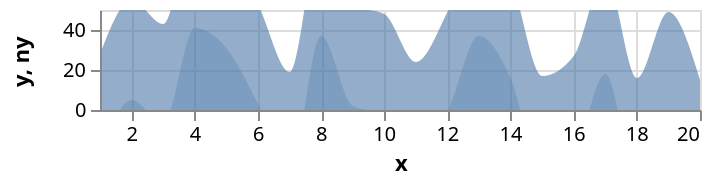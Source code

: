 {
    "$schema": "https://vega.github.io/schema/vega/v3.0.json",
    "description": "Horizon Graph with 2 layers",
    "autosize": "pad",
    "padding": 5,
    "width": 300,
    "height": 50,
    "style": "cell",
    "data": [
        {
            "name": "source_0",
            "values": [
                {
                    "x": 1,
                    "y": 28
                },
                {
                    "x": 2,
                    "y": 55
                },
                {
                    "x": 3,
                    "y": 43
                },
                {
                    "x": 4,
                    "y": 91
                },
                {
                    "x": 5,
                    "y": 81
                },
                {
                    "x": 6,
                    "y": 53
                },
                {
                    "x": 7,
                    "y": 19
                },
                {
                    "x": 8,
                    "y": 87
                },
                {
                    "x": 9,
                    "y": 52
                },
                {
                    "x": 10,
                    "y": 48
                },
                {
                    "x": 11,
                    "y": 24
                },
                {
                    "x": 12,
                    "y": 49
                },
                {
                    "x": 13,
                    "y": 87
                },
                {
                    "x": 14,
                    "y": 66
                },
                {
                    "x": 15,
                    "y": 17
                },
                {
                    "x": 16,
                    "y": 27
                },
                {
                    "x": 17,
                    "y": 68
                },
                {
                    "x": 18,
                    "y": 16
                },
                {
                    "x": 19,
                    "y": 49
                },
                {
                    "x": 20,
                    "y": 15
                }
            ]
        },
        {
            "name": "data_1",
            "source": "source_0",
            "transform": [
                {
                    "type": "formula",
                    "expr": "toNumber(datum[\"x\"])",
                    "as": "x"
                },
                {
                    "type": "formula",
                    "expr": "toNumber(datum[\"y\"])",
                    "as": "y"
                },
                {
                    "type": "formula",
                    "expr": "if(datum.y <= 50, datum.y, 50)",
                    "as": "ny"
                },
                {
                    "type": "filter",
                    "expr": "datum[\"x\"] !== null && !isNaN(datum[\"x\"]) && datum[\"y\"] !== null && !isNaN(datum[\"y\"])"
                }
            ]
        },
        {
            "name": "data_2",
            "source": "source_0",
            "transform": [
                {
                    "type": "formula",
                    "expr": "toNumber(datum[\"x\"])",
                    "as": "x"
                },
                {
                    "type": "formula",
                    "expr": "datum.y - 50",
                    "as": "ny"
                },
                {
                    "type": "filter",
                    "expr": "datum[\"x\"] !== null && !isNaN(datum[\"x\"]) && datum[\"ny\"] !== null && !isNaN(datum[\"ny\"])"
                }
            ]
        }
    ],
    "marks": [
        {
            "name": "layer_0_marks",
            "type": "area",
            "clip": true,
            "style": [
                "area"
            ],
            "sort": {
                "field": "datum[\"x\"]",
                "order": "descending"
            },
            "from": {
                "data": "data_1"
            },
            "encode": {
                "update": {
                    "x": {
                        "scale": "x",
                        "field": "x"
                    },
                    "y": {
                        "scale": "y",
                        "field": "y"
                    },
                    "y2": {
                        "field": {
                            "group": "height"
                        }
                    },
                    "fill": {
                        "value": "#4c78a8"
                    },
                    "opacity": {
                        "value": 0.6
                    },
                    "orient": {
                        "value": "vertical"
                    }
                }
            }
        },
        {
            "name": "layer_1_marks",
            "type": "area",
            "clip": true,
            "style": [
                "area"
            ],
            "sort": {
                "field": "datum[\"x\"]",
                "order": "descending"
            },
            "from": {
                "data": "data_2"
            },
            "encode": {
                "update": {
                    "x": {
                        "scale": "x",
                        "field": "x"
                    },
                    "y": {
                        "scale": "y",
                        "field": "ny"
                    },
                    "y2": {
                        "field": {
                            "group": "height"
                        }
                    },
                    "fill": {
                        "value": "#4c78a8"
                    },
                    "opacity": {
                        "value": 0.3
                    },
                    "orient": {
                        "value": "vertical"
                    }
                }
            }
        }
    ],
    "scales": [
        {
            "name": "x",
            "type": "linear",
            "domain": {
                "fields": [
                    {
                        "data": "data_1",
                        "field": "x"
                    },
                    {
                        "data": "data_2",
                        "field": "x"
                    }
                ],
                "sort": true
            },
            "range": [
                0,
                {
                    "signal": "width"
                }
            ],
            "nice": false,
            "zero": false
        },
        {
            "name": "y",
            "type": "linear",
            "domain": [
                0,
                50
            ],
            "range": [
                {
                    "signal": "height"
                },
                0
            ],
            "nice": true,
            "zero": false
        }
    ],
    "axes": [
        {
            "scale": "x",
            "orient": "bottom",
            "labelFlush": true,
            "labelOverlap": true,
            "tickCount": {
                "signal": "ceil(width/40)"
            },
            "title": "x",
            "zindex": 1
        },
        {
            "scale": "x",
            "orient": "bottom",
            "domain": false,
            "grid": true,
            "labels": false,
            "maxExtent": 0,
            "minExtent": 0,
            "tickCount": {
                "signal": "ceil(width/40)"
            },
            "ticks": false,
            "zindex": 0,
            "gridScale": "y"
        },
        {
            "scale": "y",
            "orient": "left",
            "labelOverlap": true,
            "tickCount": {
                "signal": "ceil(height/40)"
            },
            "title": "y, ny",
            "zindex": 1
        },
        {
            "scale": "y",
            "orient": "left",
            "domain": false,
            "grid": true,
            "labels": false,
            "maxExtent": 0,
            "minExtent": 0,
            "tickCount": {
                "signal": "ceil(height/40)"
            },
            "ticks": false,
            "zindex": 0,
            "gridScale": "x"
        }
    ],
    "config": {
        "axisY": {
            "minExtent": 30
        },
        "style": {
            "area": {
                "interpolate": "monotone"
            }
        }
    }
}
